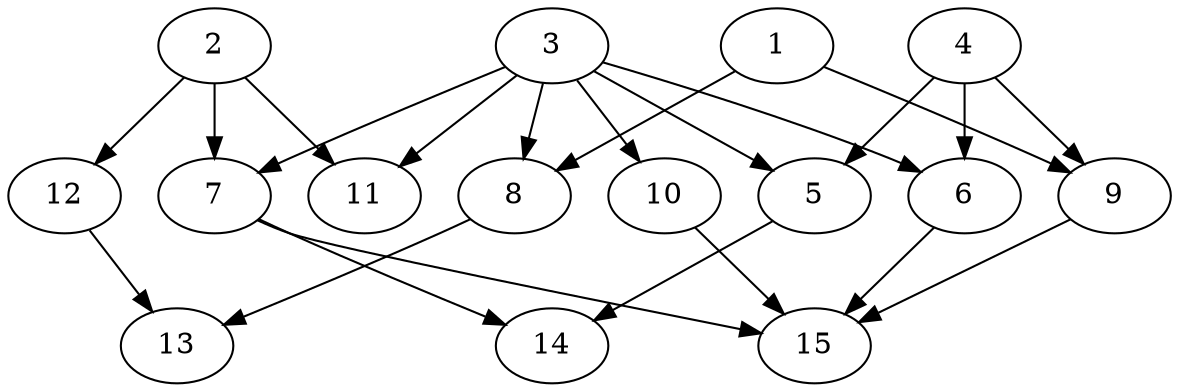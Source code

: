 // DAG automatically generated by daggen at Tue Aug  6 16:26:17 2019
// ./daggen --dot -n 15 --ccr 0.4 --fat 0.7 --regular 0.5 --density 0.5 --mindata 5242880 --maxdata 52428800 
digraph G {
  1 [size="101076480", alpha="0.19", expect_size="40430592"] 
  1 -> 8 [size ="40430592"]
  1 -> 9 [size ="40430592"]
  2 [size="113233920", alpha="0.02", expect_size="45293568"] 
  2 -> 7 [size ="45293568"]
  2 -> 11 [size ="45293568"]
  2 -> 12 [size ="45293568"]
  3 [size="85888000", alpha="0.00", expect_size="34355200"] 
  3 -> 5 [size ="34355200"]
  3 -> 6 [size ="34355200"]
  3 -> 7 [size ="34355200"]
  3 -> 8 [size ="34355200"]
  3 -> 10 [size ="34355200"]
  3 -> 11 [size ="34355200"]
  4 [size="49638400", alpha="0.15", expect_size="19855360"] 
  4 -> 5 [size ="19855360"]
  4 -> 6 [size ="19855360"]
  4 -> 9 [size ="19855360"]
  5 [size="30466560", alpha="0.04", expect_size="12186624"] 
  5 -> 14 [size ="12186624"]
  6 [size="17943040", alpha="0.19", expect_size="7177216"] 
  6 -> 15 [size ="7177216"]
  7 [size="82370560", alpha="0.13", expect_size="32948224"] 
  7 -> 14 [size ="32948224"]
  7 -> 15 [size ="32948224"]
  8 [size="93237760", alpha="0.03", expect_size="37295104"] 
  8 -> 13 [size ="37295104"]
  9 [size="54906880", alpha="0.06", expect_size="21962752"] 
  9 -> 15 [size ="21962752"]
  10 [size="81185280", alpha="0.05", expect_size="32474112"] 
  10 -> 15 [size ="32474112"]
  11 [size="122357760", alpha="0.10", expect_size="48943104"] 
  12 [size="114900480", alpha="0.10", expect_size="45960192"] 
  12 -> 13 [size ="45960192"]
  13 [size="125969920", alpha="0.05", expect_size="50387968"] 
  14 [size="128632320", alpha="0.12", expect_size="51452928"] 
  15 [size="96550400", alpha="0.07", expect_size="38620160"] 
}
